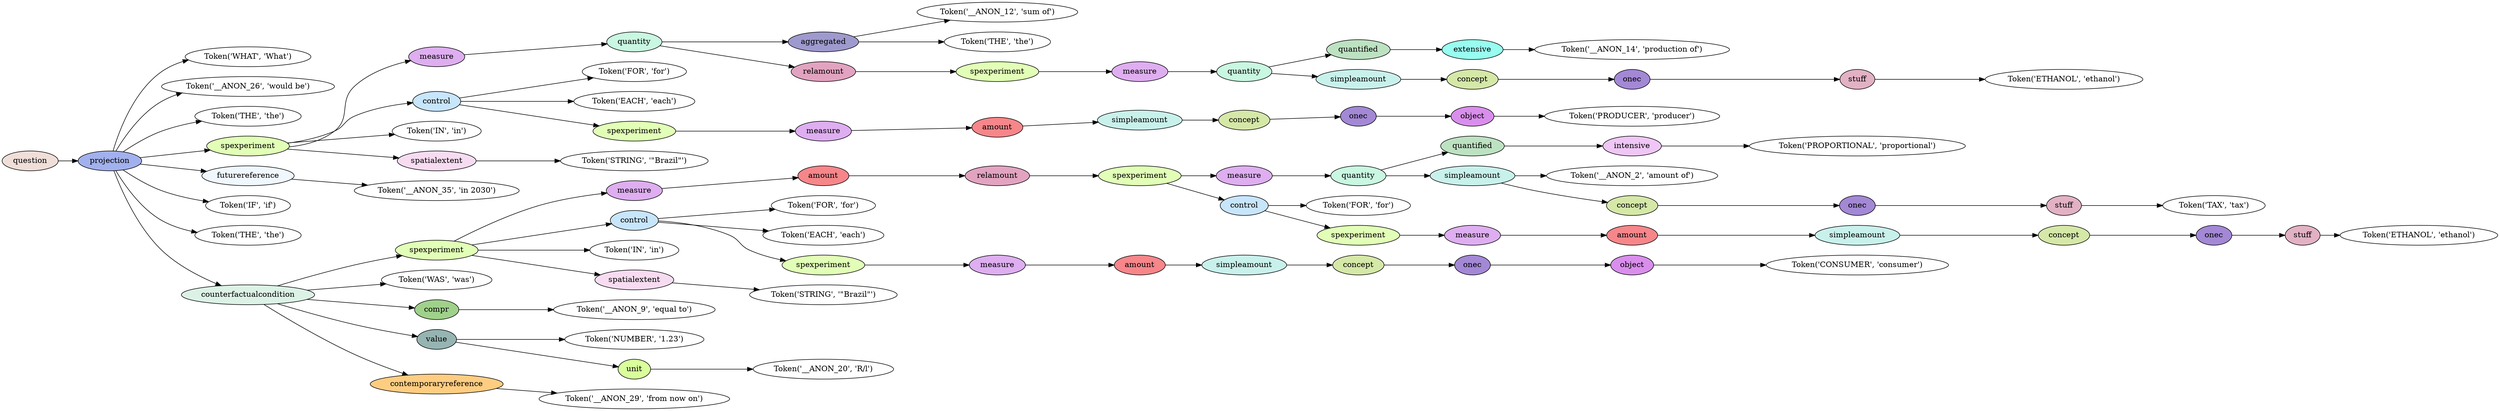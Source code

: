 digraph G {
rankdir=LR;
0 [label="Token('WHAT', 'What')"];
1 [label="Token('__ANON_26', 'would be')"];
2 [label="Token('THE', 'the')"];
3 [label="Token('__ANON_12', 'sum of')"];
4 [label="Token('THE', 'the')"];
5 [fillcolor="#9e9ace", label=aggregated, style=filled];
5 -> 3;
5 -> 4;
6 [label="Token('__ANON_14', 'production of')"];
7 [fillcolor="#98fcf0", label=extensive, style=filled];
7 -> 6;
8 [fillcolor="#bde2c2", label=quantified, style=filled];
8 -> 7;
9 [label="Token('ETHANOL', 'ethanol')"];
10 [fillcolor="#e2b1c4", label=stuff, style=filled];
10 -> 9;
11 [fillcolor="#a388d5", label=onec, style=filled];
11 -> 10;
12 [fillcolor="#d5e8a8", label=concept, style=filled];
12 -> 11;
13 [fillcolor="#c9f1ec", label=simpleamount, style=filled];
13 -> 12;
14 [fillcolor="#c9f7e1", label=quantity, style=filled];
14 -> 8;
14 -> 13;
15 [fillcolor="#deaef0", label=measure, style=filled];
15 -> 14;
16 [fillcolor="#e2ffb7", label=spexperiment, style=filled];
16 -> 15;
17 [fillcolor="#e2a3c0", label=relamount, style=filled];
17 -> 16;
18 [fillcolor="#c9f7e1", label=quantity, style=filled];
18 -> 5;
18 -> 17;
19 [fillcolor="#deaef0", label=measure, style=filled];
19 -> 18;
20 [label="Token('FOR', 'for')"];
21 [label="Token('EACH', 'each')"];
22 [label="Token('PRODUCER', 'producer')"];
23 [fillcolor="#d98eec", label=object, style=filled];
23 -> 22;
24 [fillcolor="#a388d5", label=onec, style=filled];
24 -> 23;
25 [fillcolor="#d5e8a8", label=concept, style=filled];
25 -> 24;
26 [fillcolor="#c9f1ec", label=simpleamount, style=filled];
26 -> 25;
27 [fillcolor="#f6868a", label=amount, style=filled];
27 -> 26;
28 [fillcolor="#deaef0", label=measure, style=filled];
28 -> 27;
29 [fillcolor="#e2ffb7", label=spexperiment, style=filled];
29 -> 28;
30 [fillcolor="#c7e5fb", label=control, style=filled];
30 -> 20;
30 -> 21;
30 -> 29;
31 [label="Token('IN', 'in')"];
32 [label="Token('STRING', '\"Brazil\"')"];
33 [fillcolor="#f7dcf1", label=spatialextent, style=filled];
33 -> 32;
34 [fillcolor="#e2ffb7", label=spexperiment, style=filled];
34 -> 19;
34 -> 30;
34 -> 31;
34 -> 33;
35 [label="Token('__ANON_35', 'in 2030')"];
36 [fillcolor="#f0f8fd", label=futurereference, style=filled];
36 -> 35;
37 [label="Token('IF', 'if')"];
38 [label="Token('THE', 'the')"];
39 [label="Token('PROPORTIONAL', 'proportional')"];
40 [fillcolor="#efc6f5", label=intensive, style=filled];
40 -> 39;
41 [fillcolor="#bde2c2", label=quantified, style=filled];
41 -> 40;
42 [label="Token('__ANON_2', 'amount of')"];
43 [label="Token('TAX', 'tax')"];
44 [fillcolor="#e2b1c4", label=stuff, style=filled];
44 -> 43;
45 [fillcolor="#a388d5", label=onec, style=filled];
45 -> 44;
46 [fillcolor="#d5e8a8", label=concept, style=filled];
46 -> 45;
47 [fillcolor="#c9f1ec", label=simpleamount, style=filled];
47 -> 42;
47 -> 46;
48 [fillcolor="#c9f7e1", label=quantity, style=filled];
48 -> 41;
48 -> 47;
49 [fillcolor="#deaef0", label=measure, style=filled];
49 -> 48;
50 [label="Token('FOR', 'for')"];
51 [label="Token('ETHANOL', 'ethanol')"];
52 [fillcolor="#e2b1c4", label=stuff, style=filled];
52 -> 51;
53 [fillcolor="#a388d5", label=onec, style=filled];
53 -> 52;
54 [fillcolor="#d5e8a8", label=concept, style=filled];
54 -> 53;
55 [fillcolor="#c9f1ec", label=simpleamount, style=filled];
55 -> 54;
56 [fillcolor="#f6868a", label=amount, style=filled];
56 -> 55;
57 [fillcolor="#deaef0", label=measure, style=filled];
57 -> 56;
58 [fillcolor="#e2ffb7", label=spexperiment, style=filled];
58 -> 57;
59 [fillcolor="#c7e5fb", label=control, style=filled];
59 -> 50;
59 -> 58;
60 [fillcolor="#e2ffb7", label=spexperiment, style=filled];
60 -> 49;
60 -> 59;
61 [fillcolor="#e2a3c0", label=relamount, style=filled];
61 -> 60;
62 [fillcolor="#f6868a", label=amount, style=filled];
62 -> 61;
63 [fillcolor="#deaef0", label=measure, style=filled];
63 -> 62;
64 [label="Token('FOR', 'for')"];
65 [label="Token('EACH', 'each')"];
66 [label="Token('CONSUMER', 'consumer')"];
67 [fillcolor="#d98eec", label=object, style=filled];
67 -> 66;
68 [fillcolor="#a388d5", label=onec, style=filled];
68 -> 67;
69 [fillcolor="#d5e8a8", label=concept, style=filled];
69 -> 68;
70 [fillcolor="#c9f1ec", label=simpleamount, style=filled];
70 -> 69;
71 [fillcolor="#f6868a", label=amount, style=filled];
71 -> 70;
72 [fillcolor="#deaef0", label=measure, style=filled];
72 -> 71;
73 [fillcolor="#e2ffb7", label=spexperiment, style=filled];
73 -> 72;
74 [fillcolor="#c7e5fb", label=control, style=filled];
74 -> 64;
74 -> 65;
74 -> 73;
75 [label="Token('IN', 'in')"];
76 [label="Token('STRING', '\"Brazil\"')"];
77 [fillcolor="#f7dcf1", label=spatialextent, style=filled];
77 -> 76;
78 [fillcolor="#e2ffb7", label=spexperiment, style=filled];
78 -> 63;
78 -> 74;
78 -> 75;
78 -> 77;
79 [label="Token('WAS', 'was')"];
80 [label="Token('__ANON_9', 'equal to')"];
81 [fillcolor="#a0d18b", label=compr, style=filled];
81 -> 80;
82 [label="Token('NUMBER', '1.23')"];
83 [label="Token('__ANON_20', 'R/l')"];
84 [fillcolor="#d9fe9c", label=unit, style=filled];
84 -> 83;
85 [fillcolor="#95b4b2", label=value, style=filled];
85 -> 82;
85 -> 84;
86 [label="Token('__ANON_29', 'from now on')"];
87 [fillcolor="#ffcd81", label=contemporaryreference, style=filled];
87 -> 86;
88 [fillcolor="#ddf2e7", label=counterfactualcondition, style=filled];
88 -> 78;
88 -> 79;
88 -> 81;
88 -> 85;
88 -> 87;
89 [fillcolor="#a2b1ed", label=projection, style=filled];
89 -> 0;
89 -> 1;
89 -> 2;
89 -> 34;
89 -> 36;
89 -> 37;
89 -> 38;
89 -> 88;
90 [fillcolor="#f0ded8", label=question, style=filled];
90 -> 89;
}
